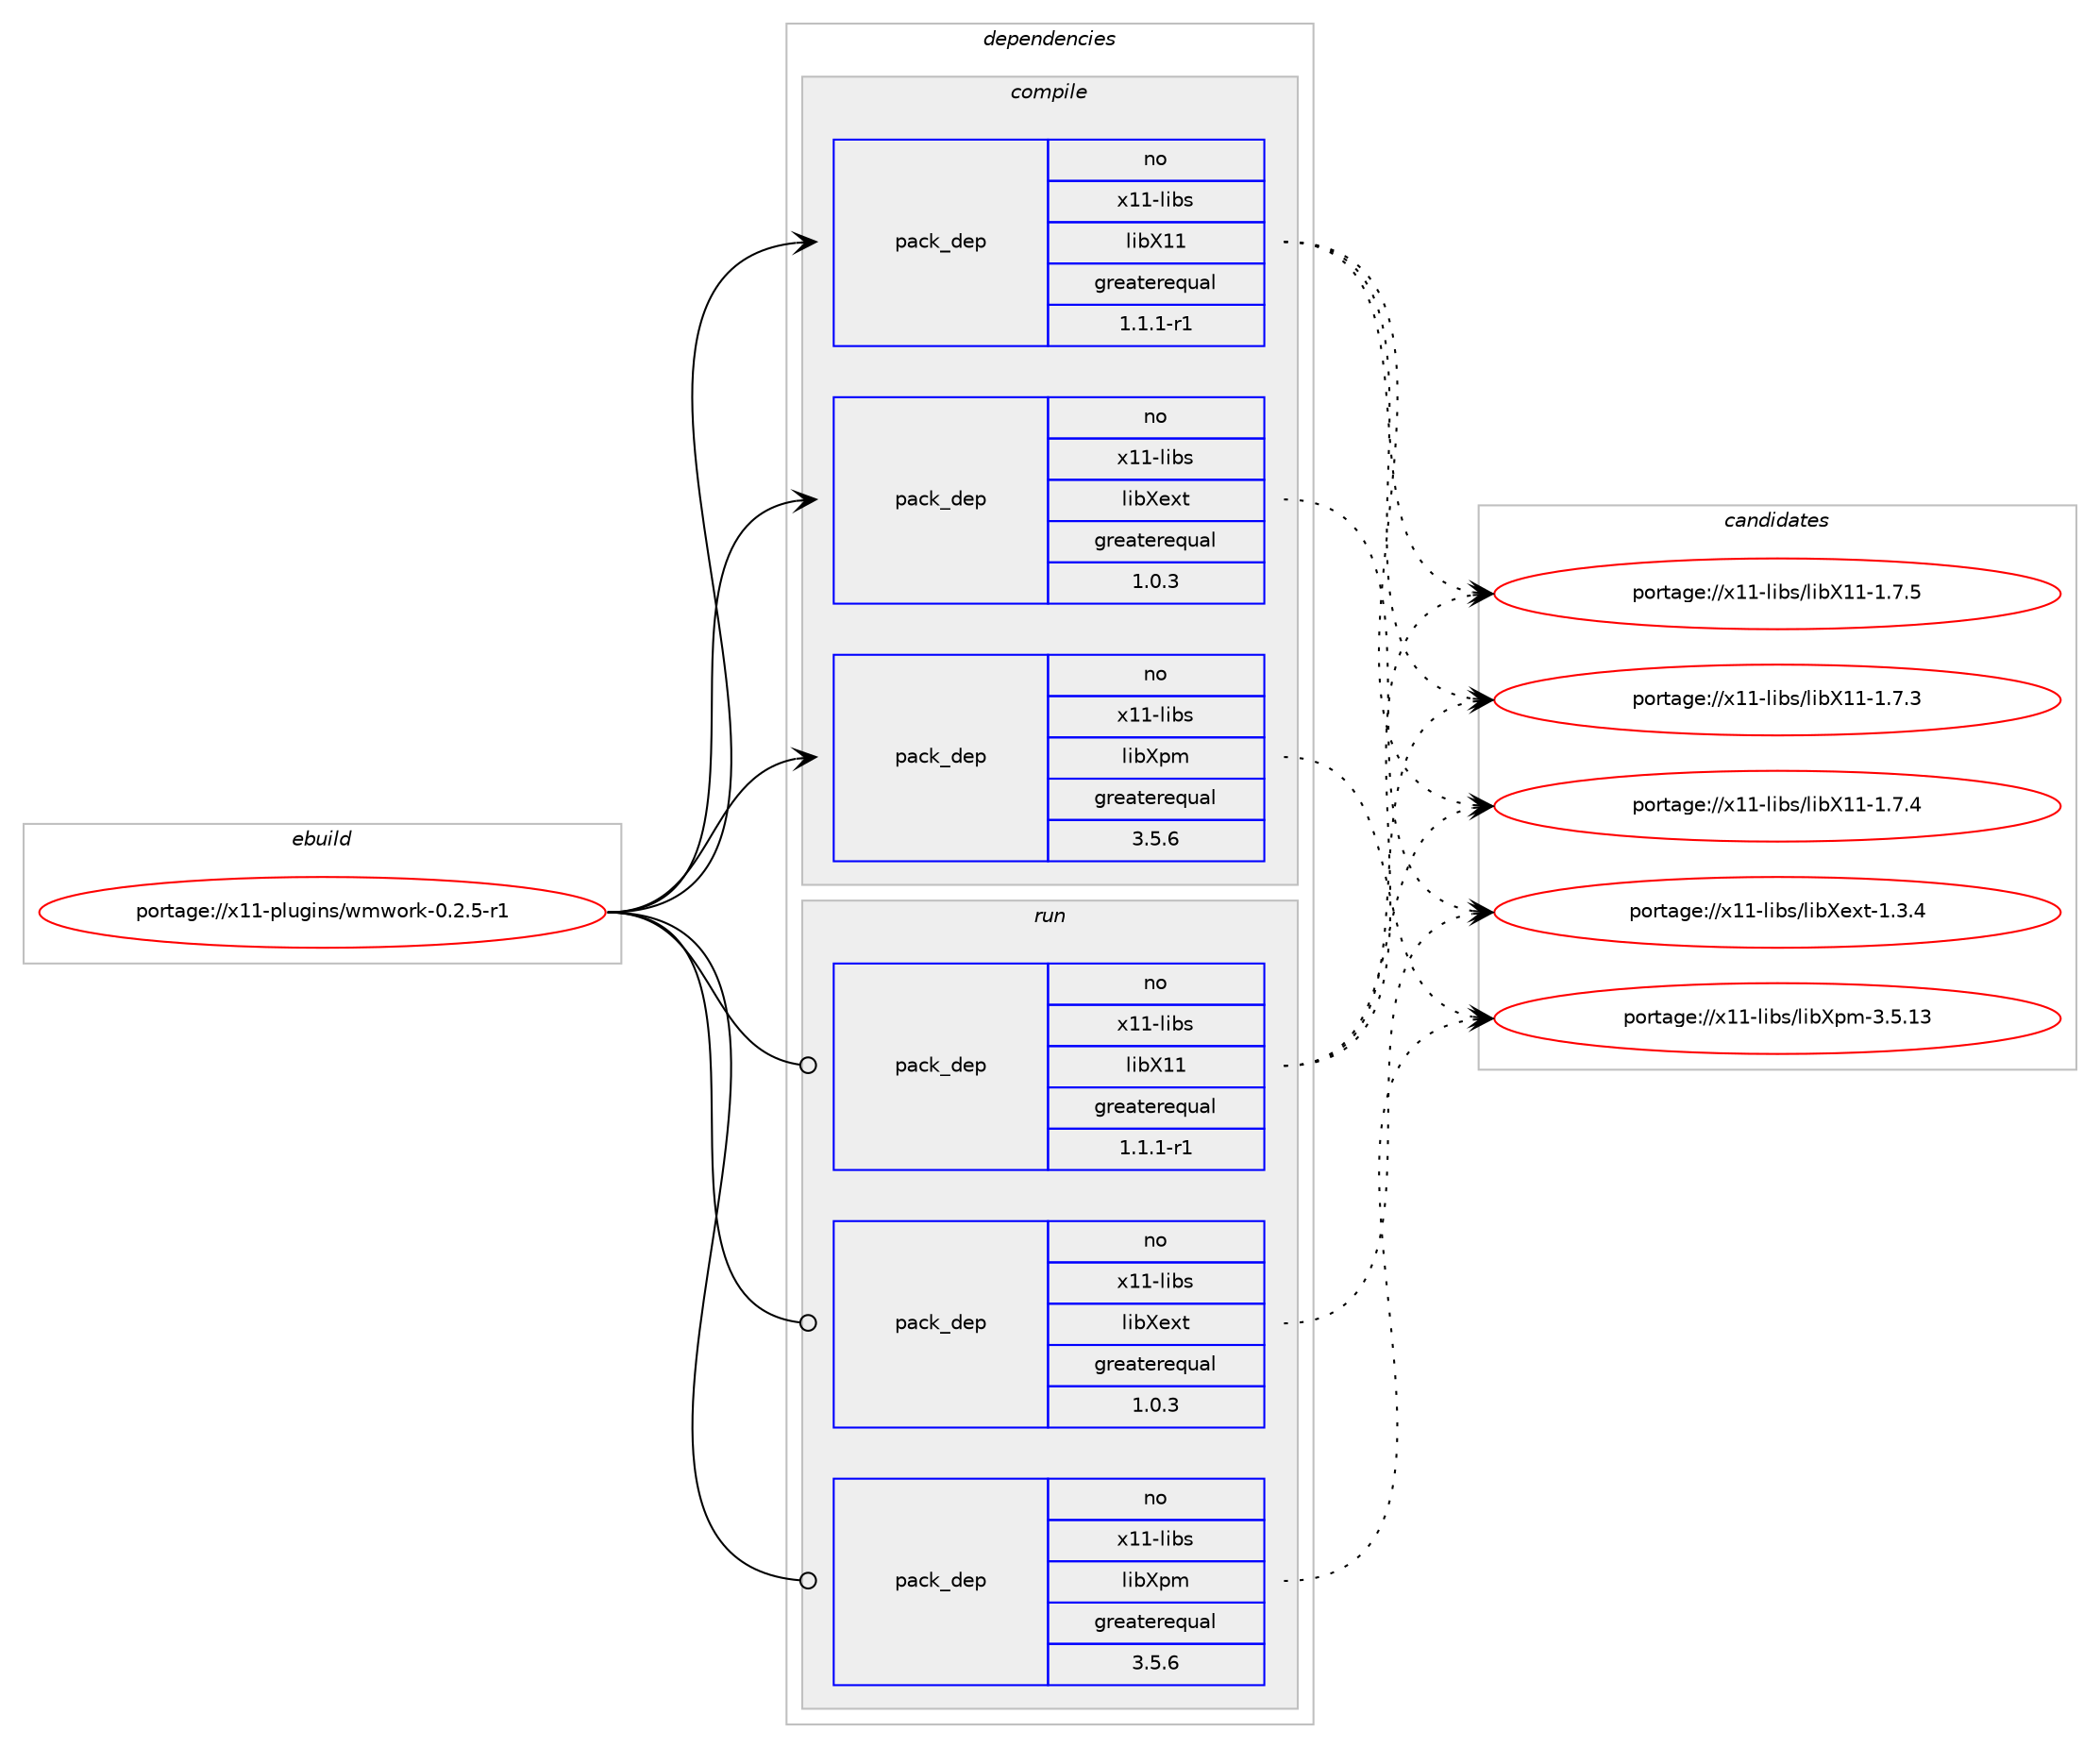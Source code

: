 digraph prolog {

# *************
# Graph options
# *************

newrank=true;
concentrate=true;
compound=true;
graph [rankdir=LR,fontname=Helvetica,fontsize=10,ranksep=1.5];#, ranksep=2.5, nodesep=0.2];
edge  [arrowhead=vee];
node  [fontname=Helvetica,fontsize=10];

# **********
# The ebuild
# **********

subgraph cluster_leftcol {
color=gray;
rank=same;
label=<<i>ebuild</i>>;
id [label="portage://x11-plugins/wmwork-0.2.5-r1", color=red, width=4, href="../x11-plugins/wmwork-0.2.5-r1.svg"];
}

# ****************
# The dependencies
# ****************

subgraph cluster_midcol {
color=gray;
label=<<i>dependencies</i>>;
subgraph cluster_compile {
fillcolor="#eeeeee";
style=filled;
label=<<i>compile</i>>;
# *** BEGIN UNKNOWN DEPENDENCY TYPE (TODO) ***
# id -> package_dependency(portage://x11-plugins/wmwork-0.2.5-r1,install,no,x11-base,xorg-proto,none,[,,],[],[])
# *** END UNKNOWN DEPENDENCY TYPE (TODO) ***

subgraph pack1184 {
dependency1611 [label=<<TABLE BORDER="0" CELLBORDER="1" CELLSPACING="0" CELLPADDING="4" WIDTH="220"><TR><TD ROWSPAN="6" CELLPADDING="30">pack_dep</TD></TR><TR><TD WIDTH="110">no</TD></TR><TR><TD>x11-libs</TD></TR><TR><TD>libX11</TD></TR><TR><TD>greaterequal</TD></TR><TR><TD>1.1.1-r1</TD></TR></TABLE>>, shape=none, color=blue];
}
id:e -> dependency1611:w [weight=20,style="solid",arrowhead="vee"];
subgraph pack1185 {
dependency1612 [label=<<TABLE BORDER="0" CELLBORDER="1" CELLSPACING="0" CELLPADDING="4" WIDTH="220"><TR><TD ROWSPAN="6" CELLPADDING="30">pack_dep</TD></TR><TR><TD WIDTH="110">no</TD></TR><TR><TD>x11-libs</TD></TR><TR><TD>libXext</TD></TR><TR><TD>greaterequal</TD></TR><TR><TD>1.0.3</TD></TR></TABLE>>, shape=none, color=blue];
}
id:e -> dependency1612:w [weight=20,style="solid",arrowhead="vee"];
subgraph pack1186 {
dependency1613 [label=<<TABLE BORDER="0" CELLBORDER="1" CELLSPACING="0" CELLPADDING="4" WIDTH="220"><TR><TD ROWSPAN="6" CELLPADDING="30">pack_dep</TD></TR><TR><TD WIDTH="110">no</TD></TR><TR><TD>x11-libs</TD></TR><TR><TD>libXpm</TD></TR><TR><TD>greaterequal</TD></TR><TR><TD>3.5.6</TD></TR></TABLE>>, shape=none, color=blue];
}
id:e -> dependency1613:w [weight=20,style="solid",arrowhead="vee"];
}
subgraph cluster_compileandrun {
fillcolor="#eeeeee";
style=filled;
label=<<i>compile and run</i>>;
}
subgraph cluster_run {
fillcolor="#eeeeee";
style=filled;
label=<<i>run</i>>;
subgraph pack1187 {
dependency1614 [label=<<TABLE BORDER="0" CELLBORDER="1" CELLSPACING="0" CELLPADDING="4" WIDTH="220"><TR><TD ROWSPAN="6" CELLPADDING="30">pack_dep</TD></TR><TR><TD WIDTH="110">no</TD></TR><TR><TD>x11-libs</TD></TR><TR><TD>libX11</TD></TR><TR><TD>greaterequal</TD></TR><TR><TD>1.1.1-r1</TD></TR></TABLE>>, shape=none, color=blue];
}
id:e -> dependency1614:w [weight=20,style="solid",arrowhead="odot"];
subgraph pack1188 {
dependency1615 [label=<<TABLE BORDER="0" CELLBORDER="1" CELLSPACING="0" CELLPADDING="4" WIDTH="220"><TR><TD ROWSPAN="6" CELLPADDING="30">pack_dep</TD></TR><TR><TD WIDTH="110">no</TD></TR><TR><TD>x11-libs</TD></TR><TR><TD>libXext</TD></TR><TR><TD>greaterequal</TD></TR><TR><TD>1.0.3</TD></TR></TABLE>>, shape=none, color=blue];
}
id:e -> dependency1615:w [weight=20,style="solid",arrowhead="odot"];
subgraph pack1189 {
dependency1616 [label=<<TABLE BORDER="0" CELLBORDER="1" CELLSPACING="0" CELLPADDING="4" WIDTH="220"><TR><TD ROWSPAN="6" CELLPADDING="30">pack_dep</TD></TR><TR><TD WIDTH="110">no</TD></TR><TR><TD>x11-libs</TD></TR><TR><TD>libXpm</TD></TR><TR><TD>greaterequal</TD></TR><TR><TD>3.5.6</TD></TR></TABLE>>, shape=none, color=blue];
}
id:e -> dependency1616:w [weight=20,style="solid",arrowhead="odot"];
}
}

# **************
# The candidates
# **************

subgraph cluster_choices {
rank=same;
color=gray;
label=<<i>candidates</i>>;

subgraph choice1184 {
color=black;
nodesep=1;
choice120494945108105981154710810598884949454946554651 [label="portage://x11-libs/libX11-1.7.3", color=red, width=4,href="../x11-libs/libX11-1.7.3.svg"];
choice120494945108105981154710810598884949454946554652 [label="portage://x11-libs/libX11-1.7.4", color=red, width=4,href="../x11-libs/libX11-1.7.4.svg"];
choice120494945108105981154710810598884949454946554653 [label="portage://x11-libs/libX11-1.7.5", color=red, width=4,href="../x11-libs/libX11-1.7.5.svg"];
dependency1611:e -> choice120494945108105981154710810598884949454946554651:w [style=dotted,weight="100"];
dependency1611:e -> choice120494945108105981154710810598884949454946554652:w [style=dotted,weight="100"];
dependency1611:e -> choice120494945108105981154710810598884949454946554653:w [style=dotted,weight="100"];
}
subgraph choice1185 {
color=black;
nodesep=1;
choice12049494510810598115471081059888101120116454946514652 [label="portage://x11-libs/libXext-1.3.4", color=red, width=4,href="../x11-libs/libXext-1.3.4.svg"];
dependency1612:e -> choice12049494510810598115471081059888101120116454946514652:w [style=dotted,weight="100"];
}
subgraph choice1186 {
color=black;
nodesep=1;
choice1204949451081059811547108105988811210945514653464951 [label="portage://x11-libs/libXpm-3.5.13", color=red, width=4,href="../x11-libs/libXpm-3.5.13.svg"];
dependency1613:e -> choice1204949451081059811547108105988811210945514653464951:w [style=dotted,weight="100"];
}
subgraph choice1187 {
color=black;
nodesep=1;
choice120494945108105981154710810598884949454946554651 [label="portage://x11-libs/libX11-1.7.3", color=red, width=4,href="../x11-libs/libX11-1.7.3.svg"];
choice120494945108105981154710810598884949454946554652 [label="portage://x11-libs/libX11-1.7.4", color=red, width=4,href="../x11-libs/libX11-1.7.4.svg"];
choice120494945108105981154710810598884949454946554653 [label="portage://x11-libs/libX11-1.7.5", color=red, width=4,href="../x11-libs/libX11-1.7.5.svg"];
dependency1614:e -> choice120494945108105981154710810598884949454946554651:w [style=dotted,weight="100"];
dependency1614:e -> choice120494945108105981154710810598884949454946554652:w [style=dotted,weight="100"];
dependency1614:e -> choice120494945108105981154710810598884949454946554653:w [style=dotted,weight="100"];
}
subgraph choice1188 {
color=black;
nodesep=1;
choice12049494510810598115471081059888101120116454946514652 [label="portage://x11-libs/libXext-1.3.4", color=red, width=4,href="../x11-libs/libXext-1.3.4.svg"];
dependency1615:e -> choice12049494510810598115471081059888101120116454946514652:w [style=dotted,weight="100"];
}
subgraph choice1189 {
color=black;
nodesep=1;
choice1204949451081059811547108105988811210945514653464951 [label="portage://x11-libs/libXpm-3.5.13", color=red, width=4,href="../x11-libs/libXpm-3.5.13.svg"];
dependency1616:e -> choice1204949451081059811547108105988811210945514653464951:w [style=dotted,weight="100"];
}
}

}
